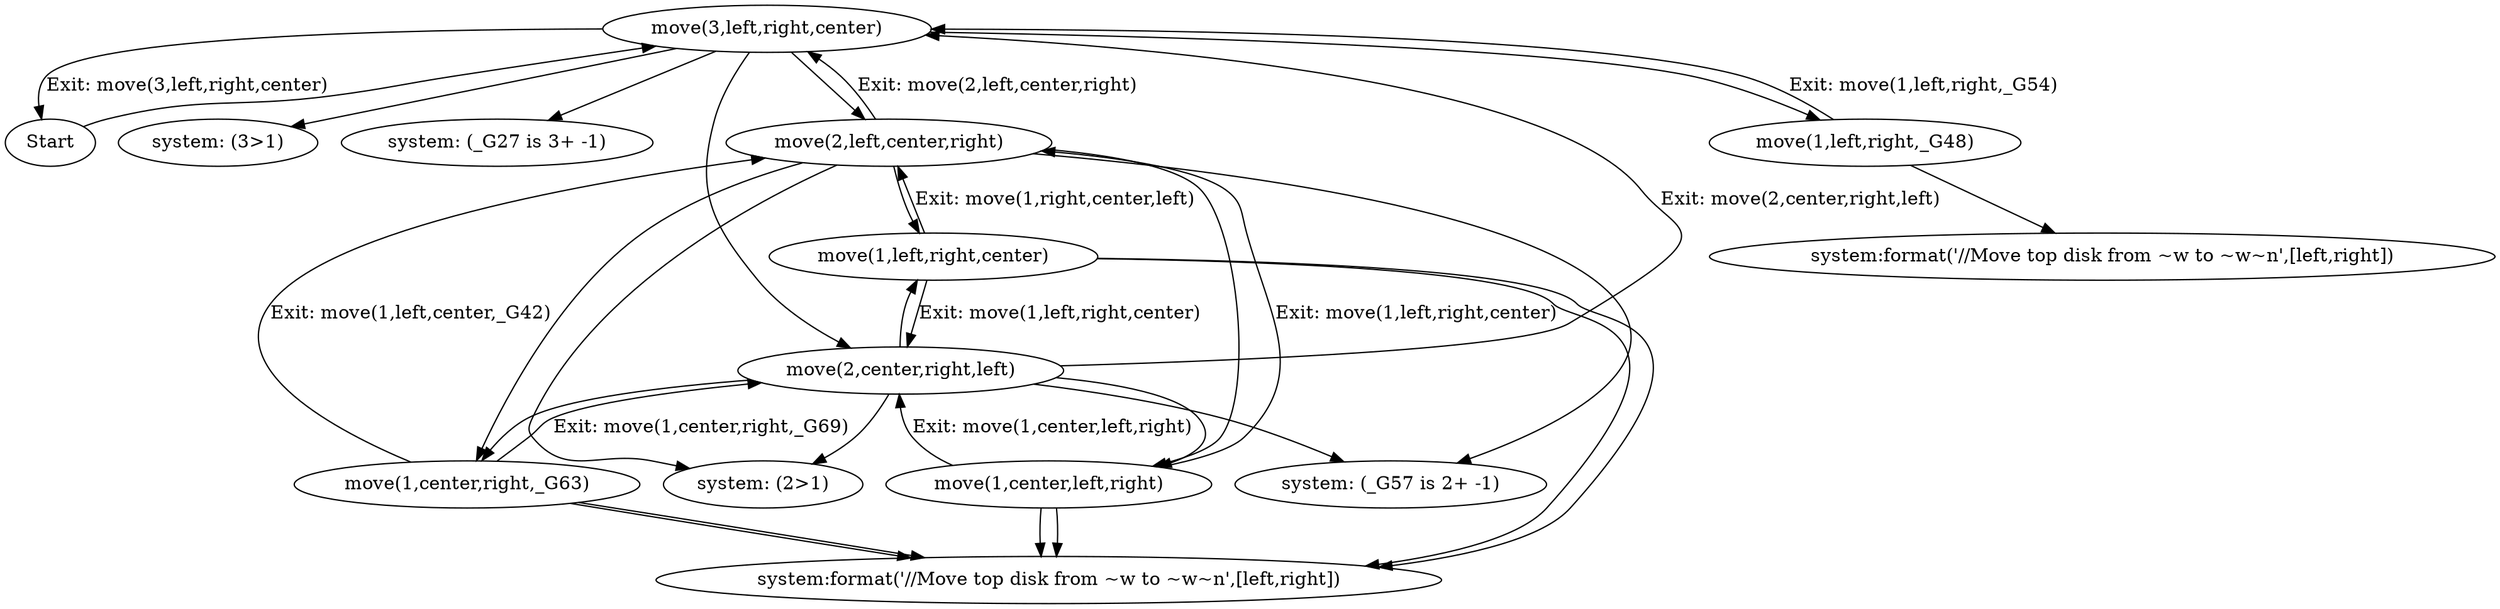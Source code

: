 digraph prologTrace {
    418 [label="move(3,left,right,center)"];
    341 -> 418;
    56 [label="system: (3>1)"];
    418 -> 56;
    510 [label="system: (_G27 is 3+ -1)"];
    418 -> 510;
    518 [label="move(2,left,center,right)"];
    418 -> 518;
    66 [label="system: (2>1)"];
    518 -> 66;
    610 [label="system: (_G30 is 2+ -1)"];
    518 -> 610;
    618 [label="move(1,left,right,center)"];
    518 -> 618;
    715 [label="system:format('//Move top disk from ~w to ~w~n',[left,right])"];
    618 -> 715;
//Move top disk from left to right
    618 -> 518 [label="Exit: move(1,left,right,center)"];
    625 [label="move(1,left,center,_G36)"];
    518 -> 625;
    715 [label="system:format('//Move top disk from ~w to ~w~n',[left,center])"];
    625 -> 715;
//Move top disk from left to center
    625 -> 518 [label="Exit: move(1,left,center,_G42)"];
    633 [label="move(1,right,center,left)"];
    518 -> 633;
    715 [label="system:format('//Move top disk from ~w to ~w~n',[right,center])"];
    633 -> 715;
//Move top disk from right to center
    633 -> 518 [label="Exit: move(1,right,center,left)"];
    518 -> 418 [label="Exit: move(2,left,center,right)"];
    525 [label="move(1,left,right,_G48)"];
    418 -> 525;
    615 [label="system:format('//Move top disk from ~w to ~w~n',[left,right])"];
    525 -> 615;
//Move top disk from left to right
    525 -> 418 [label="Exit: move(1,left,right,_G54)"];
    533 [label="move(2,center,right,left)"];
    418 -> 533;
    66 [label="system: (2>1)"];
    533 -> 66;
    610 [label="system: (_G57 is 2+ -1)"];
    533 -> 610;
    618 [label="move(1,center,left,right)"];
    533 -> 618;
    715 [label="system:format('//Move top disk from ~w to ~w~n',[center,left])"];
    618 -> 715;
//Move top disk from center to left
    618 -> 533 [label="Exit: move(1,center,left,right)"];
    625 [label="move(1,center,right,_G63)"];
    533 -> 625;
    715 [label="system:format('//Move top disk from ~w to ~w~n',[center,right])"];
    625 -> 715;
//Move top disk from center to right
    625 -> 533 [label="Exit: move(1,center,right,_G69)"];
    633 [label="move(1,left,right,center)"];
    533 -> 633;
    715 [label="system:format('//Move top disk from ~w to ~w~n',[left,right])"];
    633 -> 715;
//Move top disk from left to right
    633 -> 533 [label="Exit: move(1,left,right,center)"];
    533 -> 418 [label="Exit: move(2,center,right,left)"];
    418 -> 341 [label="Exit: move(3,left,right,center)"];
    341 [label="Start"];
}
